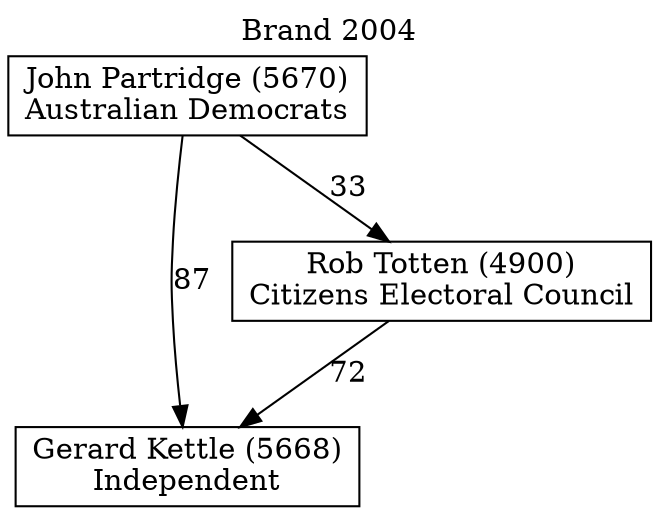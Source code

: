 // House preference flow
digraph "Gerard Kettle (5668)_Brand_2004" {
	graph [label="Brand 2004" labelloc=t mclimit=10]
	node [shape=box]
	"Gerard Kettle (5668)" [label="Gerard Kettle (5668)
Independent"]
	"John Partridge (5670)" [label="John Partridge (5670)
Australian Democrats"]
	"Rob Totten (4900)" [label="Rob Totten (4900)
Citizens Electoral Council"]
	"John Partridge (5670)" -> "Gerard Kettle (5668)" [label=87]
	"John Partridge (5670)" -> "Rob Totten (4900)" [label=33]
	"Rob Totten (4900)" -> "Gerard Kettle (5668)" [label=72]
}
